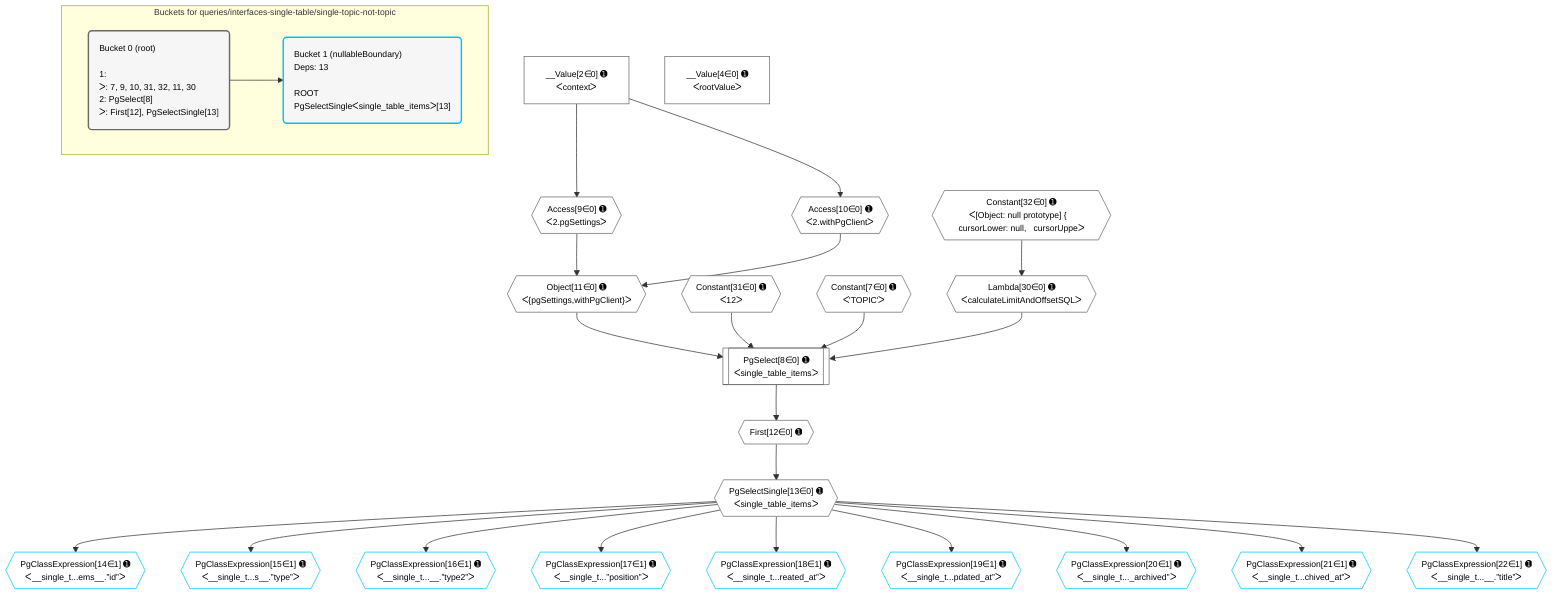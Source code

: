 %%{init: {'themeVariables': { 'fontSize': '12px'}}}%%
graph TD
    classDef path fill:#eee,stroke:#000,color:#000
    classDef plan fill:#fff,stroke-width:1px,color:#000
    classDef itemplan fill:#fff,stroke-width:2px,color:#000
    classDef unbatchedplan fill:#dff,stroke-width:1px,color:#000
    classDef sideeffectplan fill:#fcc,stroke-width:2px,color:#000
    classDef bucket fill:#f6f6f6,color:#000,stroke-width:2px,text-align:left


    %% plan dependencies
    PgSelect8[["PgSelect[8∈0] ➊<br />ᐸsingle_table_itemsᐳ"]]:::plan
    Object11{{"Object[11∈0] ➊<br />ᐸ{pgSettings,withPgClient}ᐳ"}}:::plan
    Constant31{{"Constant[31∈0] ➊<br />ᐸ12ᐳ"}}:::plan
    Constant7{{"Constant[7∈0] ➊<br />ᐸ'TOPIC'ᐳ"}}:::plan
    Lambda30{{"Lambda[30∈0] ➊<br />ᐸcalculateLimitAndOffsetSQLᐳ"}}:::plan
    Object11 & Constant31 & Constant7 & Lambda30 --> PgSelect8
    Access9{{"Access[9∈0] ➊<br />ᐸ2.pgSettingsᐳ"}}:::plan
    Access10{{"Access[10∈0] ➊<br />ᐸ2.withPgClientᐳ"}}:::plan
    Access9 & Access10 --> Object11
    __Value2["__Value[2∈0] ➊<br />ᐸcontextᐳ"]:::plan
    __Value2 --> Access9
    __Value2 --> Access10
    First12{{"First[12∈0] ➊"}}:::plan
    PgSelect8 --> First12
    PgSelectSingle13{{"PgSelectSingle[13∈0] ➊<br />ᐸsingle_table_itemsᐳ"}}:::plan
    First12 --> PgSelectSingle13
    Constant32{{"Constant[32∈0] ➊<br />ᐸ[Object: null prototype] {   cursorLower: null,   cursorUppeᐳ"}}:::plan
    Constant32 --> Lambda30
    __Value4["__Value[4∈0] ➊<br />ᐸrootValueᐳ"]:::plan
    PgClassExpression14{{"PgClassExpression[14∈1] ➊<br />ᐸ__single_t...ems__.”id”ᐳ"}}:::plan
    PgSelectSingle13 --> PgClassExpression14
    PgClassExpression15{{"PgClassExpression[15∈1] ➊<br />ᐸ__single_t...s__.”type”ᐳ"}}:::plan
    PgSelectSingle13 --> PgClassExpression15
    PgClassExpression16{{"PgClassExpression[16∈1] ➊<br />ᐸ__single_t...__.”type2”ᐳ"}}:::plan
    PgSelectSingle13 --> PgClassExpression16
    PgClassExpression17{{"PgClassExpression[17∈1] ➊<br />ᐸ__single_t...”position”ᐳ"}}:::plan
    PgSelectSingle13 --> PgClassExpression17
    PgClassExpression18{{"PgClassExpression[18∈1] ➊<br />ᐸ__single_t...reated_at”ᐳ"}}:::plan
    PgSelectSingle13 --> PgClassExpression18
    PgClassExpression19{{"PgClassExpression[19∈1] ➊<br />ᐸ__single_t...pdated_at”ᐳ"}}:::plan
    PgSelectSingle13 --> PgClassExpression19
    PgClassExpression20{{"PgClassExpression[20∈1] ➊<br />ᐸ__single_t..._archived”ᐳ"}}:::plan
    PgSelectSingle13 --> PgClassExpression20
    PgClassExpression21{{"PgClassExpression[21∈1] ➊<br />ᐸ__single_t...chived_at”ᐳ"}}:::plan
    PgSelectSingle13 --> PgClassExpression21
    PgClassExpression22{{"PgClassExpression[22∈1] ➊<br />ᐸ__single_t...__.”title”ᐳ"}}:::plan
    PgSelectSingle13 --> PgClassExpression22

    %% define steps

    subgraph "Buckets for queries/interfaces-single-table/single-topic-not-topic"
    Bucket0("Bucket 0 (root)<br /><br />1: <br />ᐳ: 7, 9, 10, 31, 32, 11, 30<br />2: PgSelect[8]<br />ᐳ: First[12], PgSelectSingle[13]"):::bucket
    classDef bucket0 stroke:#696969
    class Bucket0,__Value2,__Value4,Constant7,PgSelect8,Access9,Access10,Object11,First12,PgSelectSingle13,Lambda30,Constant31,Constant32 bucket0
    Bucket1("Bucket 1 (nullableBoundary)<br />Deps: 13<br /><br />ROOT PgSelectSingleᐸsingle_table_itemsᐳ[13]"):::bucket
    classDef bucket1 stroke:#00bfff
    class Bucket1,PgClassExpression14,PgClassExpression15,PgClassExpression16,PgClassExpression17,PgClassExpression18,PgClassExpression19,PgClassExpression20,PgClassExpression21,PgClassExpression22 bucket1
    Bucket0 --> Bucket1
    end